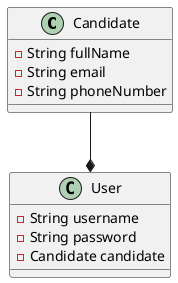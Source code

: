 @startuml

class Candidate {
    - String fullName
    - String email
    - String phoneNumber
}

class User {
    - String username
    - String password
    - Candidate candidate
}

Candidate --* User

@enduml